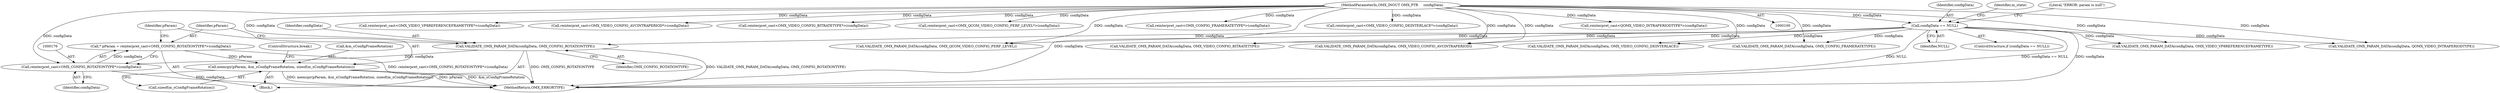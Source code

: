 digraph "0_Android_560ccdb509a7b86186fac0fce1b25bd9a3e6a6e8_4@API" {
"1000178" [label="(Call,memcpy(pParam, &m_sConfigFrameRotation, sizeof(m_sConfigFrameRotation)))"];
"1000173" [label="(Call,* pParam = reinterpret_cast<OMX_CONFIG_ROTATIONTYPE*>(configData))"];
"1000175" [label="(Call,reinterpret_cast<OMX_CONFIG_ROTATIONTYPE*>(configData))"];
"1000169" [label="(Call,VALIDATE_OMX_PARAM_DATA(configData, OMX_CONFIG_ROTATIONTYPE))"];
"1000109" [label="(Call,configData == NULL)"];
"1000103" [label="(MethodParameterIn,OMX_INOUT OMX_PTR     configData)"];
"1000253" [label="(Call,reinterpret_cast<OMX_VIDEO_VP8REFERENCEFRAMETYPE*>(configData))"];
"1000267" [label="(Call,VALIDATE_OMX_PARAM_DATA(configData, OMX_QCOM_VIDEO_CONFIG_PERF_LEVEL))"];
"1000213" [label="(Call,reinterpret_cast<OMX_VIDEO_CONFIG_AVCINTRAPERIOD*>(configData))"];
"1000175" [label="(Call,reinterpret_cast<OMX_CONFIG_ROTATIONTYPE*>(configData))"];
"1000170" [label="(Identifier,configData)"];
"1000139" [label="(Call,reinterpret_cast<OMX_VIDEO_CONFIG_BITRATETYPE*>(configData))"];
"1000111" [label="(Identifier,NULL)"];
"1000274" [label="(Call,reinterpret_cast<OMX_QCOM_VIDEO_CONFIG_PERF_LEVEL*>(configData))"];
"1000119" [label="(Identifier,m_state)"];
"1000310" [label="(MethodReturn,OMX_ERRORTYPE)"];
"1000207" [label="(Call,VALIDATE_OMX_PARAM_DATA(configData, OMX_VIDEO_CONFIG_AVCINTRAPERIOD))"];
"1000114" [label="(Literal,\"ERROR: param is null\")"];
"1000169" [label="(Call,VALIDATE_OMX_PARAM_DATA(configData, OMX_CONFIG_ROTATIONTYPE))"];
"1000103" [label="(MethodParameterIn,OMX_INOUT OMX_PTR     configData)"];
"1000180" [label="(Call,&m_sConfigFrameRotation)"];
"1000157" [label="(Call,reinterpret_cast<OMX_CONFIG_FRAMERATETYPE*>(configData))"];
"1000171" [label="(Identifier,OMX_CONFIG_ROTATIONTYPE)"];
"1000173" [label="(Call,* pParam = reinterpret_cast<OMX_CONFIG_ROTATIONTYPE*>(configData))"];
"1000247" [label="(Call,VALIDATE_OMX_PARAM_DATA(configData, OMX_VIDEO_VP8REFERENCEFRAMETYPE))"];
"1000189" [label="(Call,VALIDATE_OMX_PARAM_DATA(configData, QOMX_VIDEO_INTRAPERIODTYPE))"];
"1000174" [label="(Identifier,pParam)"];
"1000110" [label="(Identifier,configData)"];
"1000168" [label="(Block,)"];
"1000233" [label="(Call,reinterpret_cast<OMX_VIDEO_CONFIG_DEINTERLACE*>(configData))"];
"1000133" [label="(Call,VALIDATE_OMX_PARAM_DATA(configData, OMX_VIDEO_CONFIG_BITRATETYPE))"];
"1000184" [label="(ControlStructure,break;)"];
"1000227" [label="(Call,VALIDATE_OMX_PARAM_DATA(configData, OMX_VIDEO_CONFIG_DEINTERLACE))"];
"1000109" [label="(Call,configData == NULL)"];
"1000178" [label="(Call,memcpy(pParam, &m_sConfigFrameRotation, sizeof(m_sConfigFrameRotation)))"];
"1000177" [label="(Identifier,configData)"];
"1000182" [label="(Call,sizeof(m_sConfigFrameRotation))"];
"1000179" [label="(Identifier,pParam)"];
"1000195" [label="(Call,reinterpret_cast<QOMX_VIDEO_INTRAPERIODTYPE*>(configData))"];
"1000108" [label="(ControlStructure,if (configData == NULL))"];
"1000151" [label="(Call,VALIDATE_OMX_PARAM_DATA(configData, OMX_CONFIG_FRAMERATETYPE))"];
"1000178" -> "1000168"  [label="AST: "];
"1000178" -> "1000182"  [label="CFG: "];
"1000179" -> "1000178"  [label="AST: "];
"1000180" -> "1000178"  [label="AST: "];
"1000182" -> "1000178"  [label="AST: "];
"1000184" -> "1000178"  [label="CFG: "];
"1000178" -> "1000310"  [label="DDG: memcpy(pParam, &m_sConfigFrameRotation, sizeof(m_sConfigFrameRotation))"];
"1000178" -> "1000310"  [label="DDG: pParam"];
"1000178" -> "1000310"  [label="DDG: &m_sConfigFrameRotation"];
"1000173" -> "1000178"  [label="DDG: pParam"];
"1000173" -> "1000168"  [label="AST: "];
"1000173" -> "1000175"  [label="CFG: "];
"1000174" -> "1000173"  [label="AST: "];
"1000175" -> "1000173"  [label="AST: "];
"1000179" -> "1000173"  [label="CFG: "];
"1000173" -> "1000310"  [label="DDG: reinterpret_cast<OMX_CONFIG_ROTATIONTYPE*>(configData)"];
"1000175" -> "1000173"  [label="DDG: configData"];
"1000175" -> "1000177"  [label="CFG: "];
"1000176" -> "1000175"  [label="AST: "];
"1000177" -> "1000175"  [label="AST: "];
"1000175" -> "1000310"  [label="DDG: configData"];
"1000169" -> "1000175"  [label="DDG: configData"];
"1000103" -> "1000175"  [label="DDG: configData"];
"1000169" -> "1000168"  [label="AST: "];
"1000169" -> "1000171"  [label="CFG: "];
"1000170" -> "1000169"  [label="AST: "];
"1000171" -> "1000169"  [label="AST: "];
"1000174" -> "1000169"  [label="CFG: "];
"1000169" -> "1000310"  [label="DDG: VALIDATE_OMX_PARAM_DATA(configData, OMX_CONFIG_ROTATIONTYPE)"];
"1000169" -> "1000310"  [label="DDG: OMX_CONFIG_ROTATIONTYPE"];
"1000109" -> "1000169"  [label="DDG: configData"];
"1000103" -> "1000169"  [label="DDG: configData"];
"1000109" -> "1000108"  [label="AST: "];
"1000109" -> "1000111"  [label="CFG: "];
"1000110" -> "1000109"  [label="AST: "];
"1000111" -> "1000109"  [label="AST: "];
"1000114" -> "1000109"  [label="CFG: "];
"1000119" -> "1000109"  [label="CFG: "];
"1000109" -> "1000310"  [label="DDG: configData"];
"1000109" -> "1000310"  [label="DDG: NULL"];
"1000109" -> "1000310"  [label="DDG: configData == NULL"];
"1000103" -> "1000109"  [label="DDG: configData"];
"1000109" -> "1000133"  [label="DDG: configData"];
"1000109" -> "1000151"  [label="DDG: configData"];
"1000109" -> "1000189"  [label="DDG: configData"];
"1000109" -> "1000207"  [label="DDG: configData"];
"1000109" -> "1000227"  [label="DDG: configData"];
"1000109" -> "1000247"  [label="DDG: configData"];
"1000109" -> "1000267"  [label="DDG: configData"];
"1000103" -> "1000100"  [label="AST: "];
"1000103" -> "1000310"  [label="DDG: configData"];
"1000103" -> "1000133"  [label="DDG: configData"];
"1000103" -> "1000139"  [label="DDG: configData"];
"1000103" -> "1000151"  [label="DDG: configData"];
"1000103" -> "1000157"  [label="DDG: configData"];
"1000103" -> "1000189"  [label="DDG: configData"];
"1000103" -> "1000195"  [label="DDG: configData"];
"1000103" -> "1000207"  [label="DDG: configData"];
"1000103" -> "1000213"  [label="DDG: configData"];
"1000103" -> "1000227"  [label="DDG: configData"];
"1000103" -> "1000233"  [label="DDG: configData"];
"1000103" -> "1000247"  [label="DDG: configData"];
"1000103" -> "1000253"  [label="DDG: configData"];
"1000103" -> "1000267"  [label="DDG: configData"];
"1000103" -> "1000274"  [label="DDG: configData"];
}
